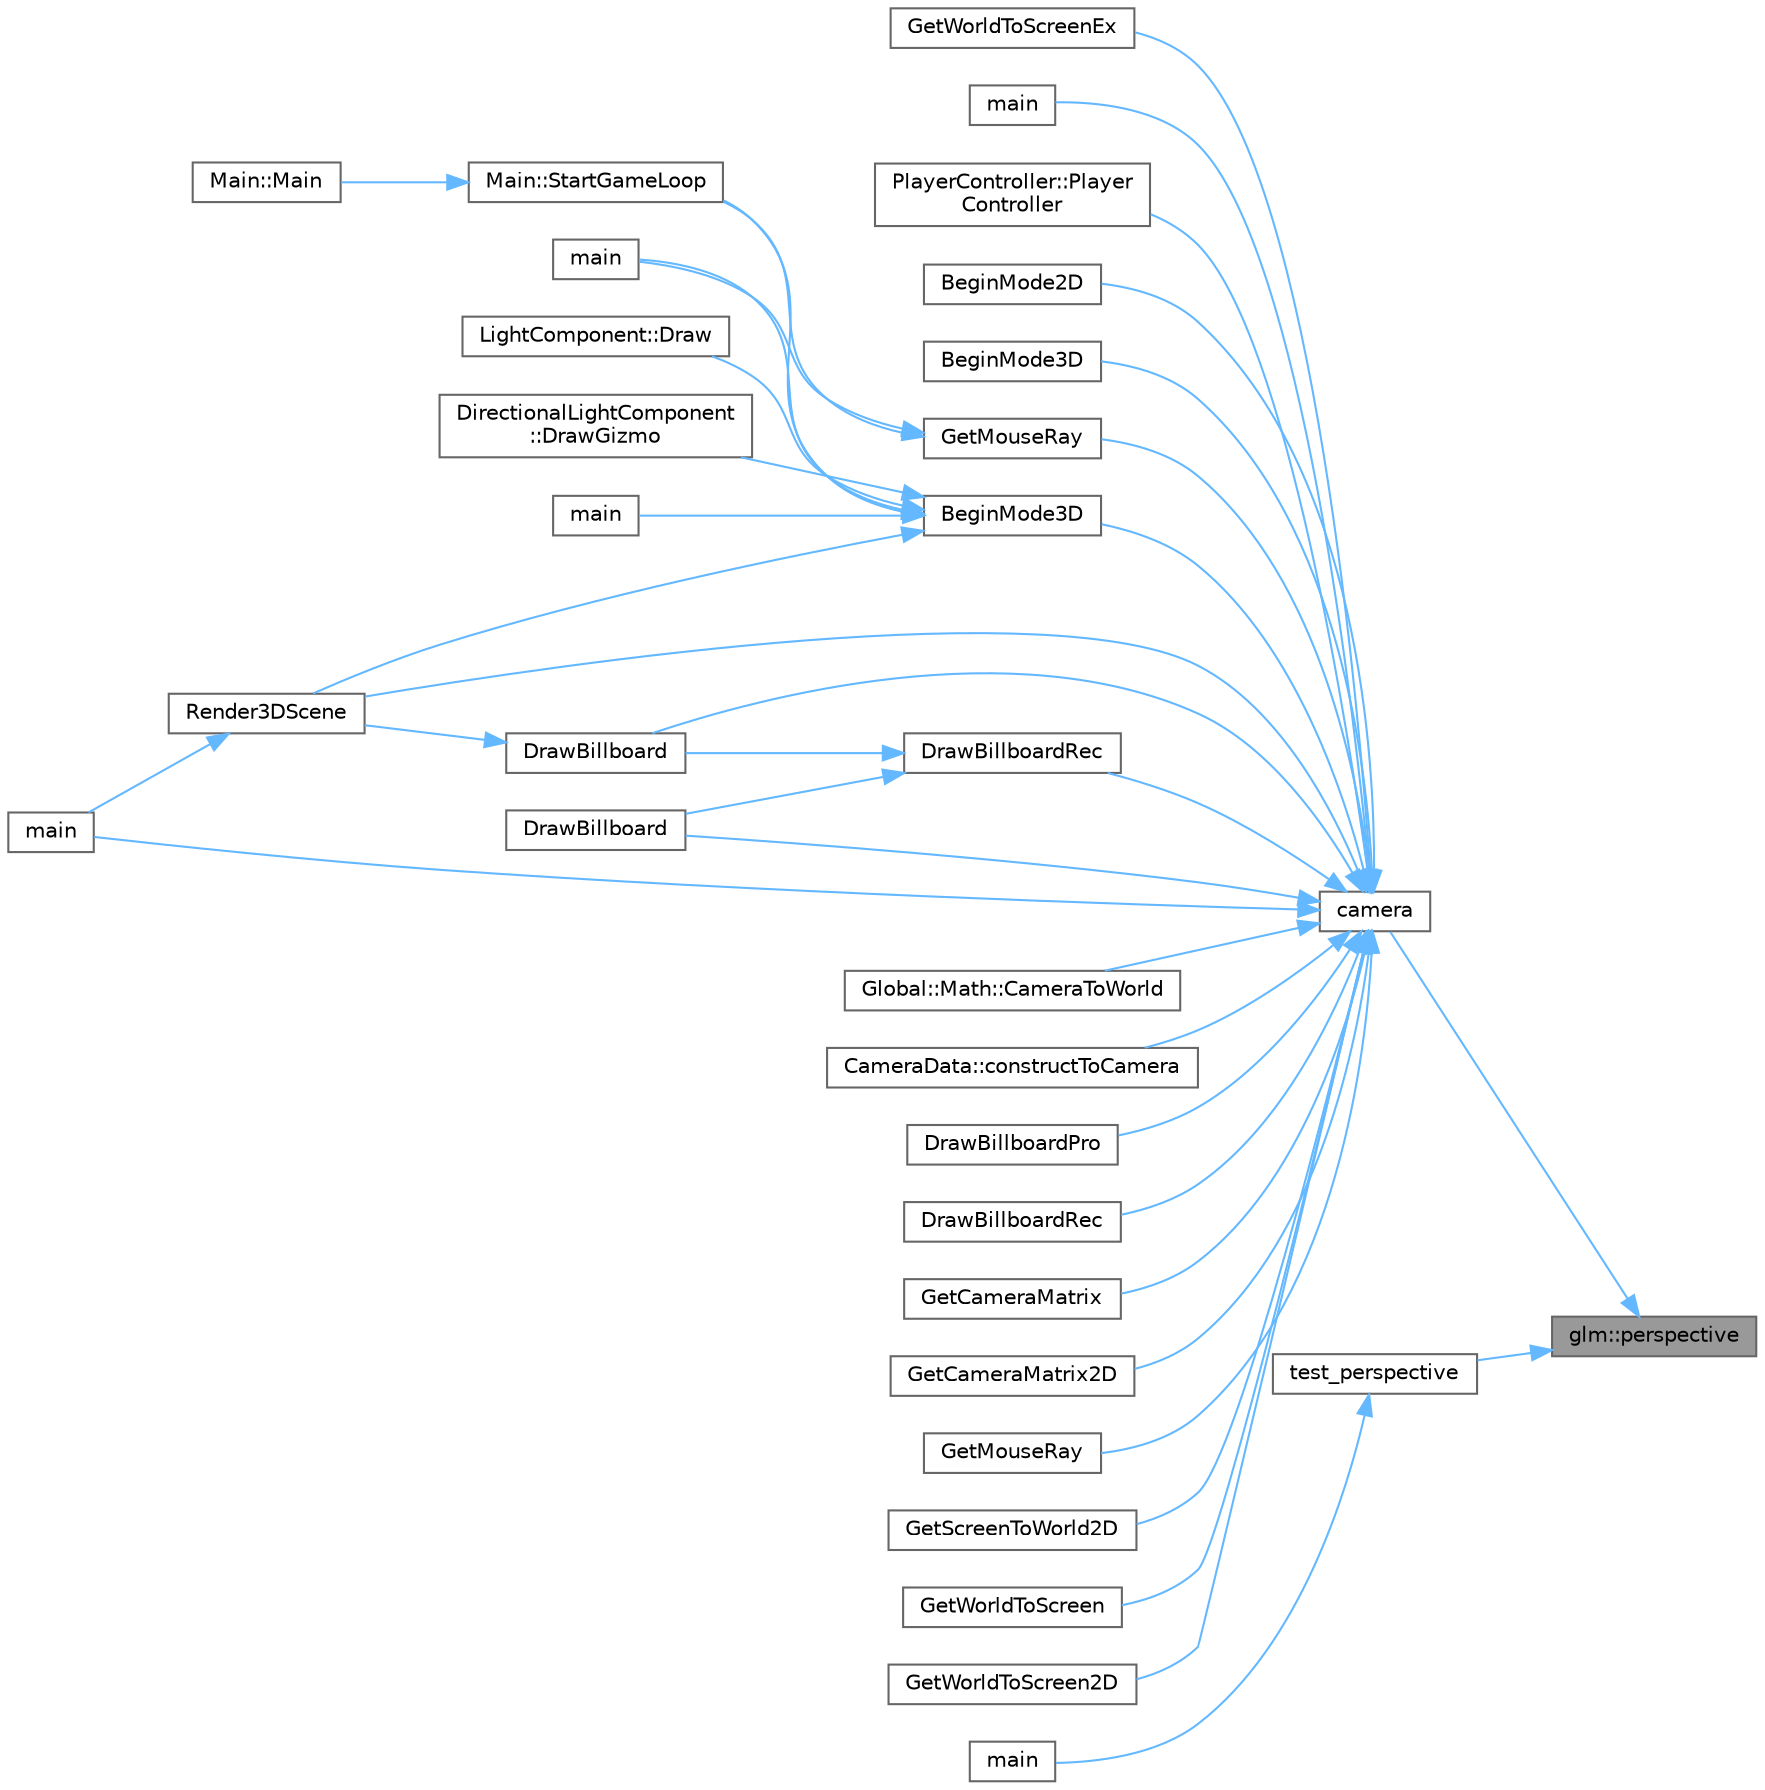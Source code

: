 digraph "glm::perspective"
{
 // LATEX_PDF_SIZE
  bgcolor="transparent";
  edge [fontname=Helvetica,fontsize=10,labelfontname=Helvetica,labelfontsize=10];
  node [fontname=Helvetica,fontsize=10,shape=box,height=0.2,width=0.4];
  rankdir="RL";
  Node1 [id="Node000001",label="glm::perspective",height=0.2,width=0.4,color="gray40", fillcolor="grey60", style="filled", fontcolor="black",tooltip=" "];
  Node1 -> Node2 [id="edge77_Node000001_Node000002",dir="back",color="steelblue1",style="solid",tooltip=" "];
  Node2 [id="Node000002",label="camera",height=0.2,width=0.4,color="grey40", fillcolor="white", style="filled",URL="$_classes_2lib_2glm_2test_2cmake_2test__find__glm_8cpp.html#a8f389d10179adf56cc907127d615c000",tooltip=" "];
  Node2 -> Node3 [id="edge78_Node000002_Node000003",dir="back",color="steelblue1",style="solid",tooltip=" "];
  Node3 [id="Node000003",label="BeginMode2D",height=0.2,width=0.4,color="grey40", fillcolor="white", style="filled",URL="$_old_2_classes_2lib_2rcore_8c.html#aafe334052bca4b8cdcce5adecfbc67c7",tooltip=" "];
  Node2 -> Node4 [id="edge79_Node000002_Node000004",dir="back",color="steelblue1",style="solid",tooltip=" "];
  Node4 [id="Node000004",label="BeginMode3D",height=0.2,width=0.4,color="grey40", fillcolor="white", style="filled",URL="$_classes_2lib_2rcore_8c.html#ac0458f5823cbb3e253d012f4386df71e",tooltip=" "];
  Node2 -> Node5 [id="edge80_Node000002_Node000005",dir="back",color="steelblue1",style="solid",tooltip=" "];
  Node5 [id="Node000005",label="BeginMode3D",height=0.2,width=0.4,color="grey40", fillcolor="white", style="filled",URL="$_old_2_classes_2lib_2rcore_8c.html#ac0458f5823cbb3e253d012f4386df71e",tooltip=" "];
  Node5 -> Node6 [id="edge81_Node000005_Node000006",dir="back",color="steelblue1",style="solid",tooltip=" "];
  Node6 [id="Node000006",label="LightComponent::Draw",height=0.2,width=0.4,color="grey40", fillcolor="white", style="filled",URL="$class_light_component.html#a0c2b41e339e319736fb46b4a8ff12b97",tooltip=" "];
  Node5 -> Node7 [id="edge82_Node000005_Node000007",dir="back",color="steelblue1",style="solid",tooltip=" "];
  Node7 [id="Node000007",label="DirectionalLightComponent\l::DrawGizmo",height=0.2,width=0.4,color="grey40", fillcolor="white", style="filled",URL="$class_directional_light_component.html#a190150ada7ffe8e53ae86c8e9d004f31",tooltip=" "];
  Node5 -> Node8 [id="edge83_Node000005_Node000008",dir="back",color="steelblue1",style="solid",tooltip=" "];
  Node8 [id="Node000008",label="main",height=0.2,width=0.4,color="grey40", fillcolor="white", style="filled",URL="$_classes_2_marching_cubes_8h.html#ae66f6b31b5ad750f1fe042a706a4e3d4",tooltip=" "];
  Node5 -> Node9 [id="edge84_Node000005_Node000009",dir="back",color="steelblue1",style="solid",tooltip=" "];
  Node9 [id="Node000009",label="main",height=0.2,width=0.4,color="grey40", fillcolor="white", style="filled",URL="$main_8cpp.html#a840291bc02cba5474a4cb46a9b9566fe",tooltip=" "];
  Node5 -> Node10 [id="edge85_Node000005_Node000010",dir="back",color="steelblue1",style="solid",tooltip=" "];
  Node10 [id="Node000010",label="Render3DScene",height=0.2,width=0.4,color="grey40", fillcolor="white", style="filled",URL="$_classes_2lib_2_raylib_erosion_standalone-main_2src_2main_8cpp.html#ad86ef8813977cfce37962bc5ceff25b3",tooltip=" "];
  Node10 -> Node11 [id="edge86_Node000010_Node000011",dir="back",color="steelblue1",style="solid",tooltip=" "];
  Node11 [id="Node000011",label="main",height=0.2,width=0.4,color="grey40", fillcolor="white", style="filled",URL="$_classes_2lib_2_raylib_erosion_standalone-main_2src_2main_8cpp.html#a840291bc02cba5474a4cb46a9b9566fe",tooltip=" "];
  Node5 -> Node12 [id="edge87_Node000005_Node000012",dir="back",color="steelblue1",style="solid",tooltip=" "];
  Node12 [id="Node000012",label="Main::StartGameLoop",height=0.2,width=0.4,color="grey40", fillcolor="white", style="filled",URL="$class_main.html#ae41f68a79f75d932839c81505b01b365",tooltip=" "];
  Node12 -> Node13 [id="edge88_Node000012_Node000013",dir="back",color="steelblue1",style="solid",tooltip=" "];
  Node13 [id="Node000013",label="Main::Main",height=0.2,width=0.4,color="grey40", fillcolor="white", style="filled",URL="$class_main.html#a50d4361a1b613205467a441b5c40c199",tooltip=" "];
  Node2 -> Node14 [id="edge89_Node000002_Node000014",dir="back",color="steelblue1",style="solid",tooltip=" "];
  Node14 [id="Node000014",label="Global::Math::CameraToWorld",height=0.2,width=0.4,color="grey40", fillcolor="white", style="filled",URL="$class_global_1_1_math.html#a05dc47d90fdc7114bea2de9db39fcb18",tooltip=" "];
  Node2 -> Node15 [id="edge90_Node000002_Node000015",dir="back",color="steelblue1",style="solid",tooltip=" "];
  Node15 [id="Node000015",label="CameraData::constructToCamera",height=0.2,width=0.4,color="grey40", fillcolor="white", style="filled",URL="$class_camera_data.html#ab02c7853c2ea6d33d346f1b863a45694",tooltip=" "];
  Node2 -> Node16 [id="edge91_Node000002_Node000016",dir="back",color="steelblue1",style="solid",tooltip=" "];
  Node16 [id="Node000016",label="DrawBillboard",height=0.2,width=0.4,color="grey40", fillcolor="white", style="filled",URL="$_classes_2lib_2_raylib_erosion_standalone-main_2raylib_2src_2models_8c.html#ae7037e4628c218a129ef41818ba824a5",tooltip=" "];
  Node2 -> Node17 [id="edge92_Node000002_Node000017",dir="back",color="steelblue1",style="solid",tooltip=" "];
  Node17 [id="Node000017",label="DrawBillboard",height=0.2,width=0.4,color="grey40", fillcolor="white", style="filled",URL="$_old_2_classes_2lib_2rmodels_8c.html#a91c826f25f6c8c9dac2a170f2fa9f73e",tooltip=" "];
  Node17 -> Node10 [id="edge93_Node000017_Node000010",dir="back",color="steelblue1",style="solid",tooltip=" "];
  Node2 -> Node18 [id="edge94_Node000002_Node000018",dir="back",color="steelblue1",style="solid",tooltip=" "];
  Node18 [id="Node000018",label="DrawBillboardPro",height=0.2,width=0.4,color="grey40", fillcolor="white", style="filled",URL="$_old_2_classes_2lib_2rmodels_8c.html#a65a8d3d882dd27491255eda7ddb51df9",tooltip=" "];
  Node2 -> Node19 [id="edge95_Node000002_Node000019",dir="back",color="steelblue1",style="solid",tooltip=" "];
  Node19 [id="Node000019",label="DrawBillboardRec",height=0.2,width=0.4,color="grey40", fillcolor="white", style="filled",URL="$_old_2_classes_2lib_2rmodels_8c.html#a0fb8e8e110d410452381595d148932c2",tooltip=" "];
  Node2 -> Node20 [id="edge96_Node000002_Node000020",dir="back",color="steelblue1",style="solid",tooltip=" "];
  Node20 [id="Node000020",label="DrawBillboardRec",height=0.2,width=0.4,color="grey40", fillcolor="white", style="filled",URL="$_classes_2lib_2raylib_2src_2models_8c.html#a74498df5d7e379ecfe9d9515d210783f",tooltip=" "];
  Node20 -> Node16 [id="edge97_Node000020_Node000016",dir="back",color="steelblue1",style="solid",tooltip=" "];
  Node20 -> Node17 [id="edge98_Node000020_Node000017",dir="back",color="steelblue1",style="solid",tooltip=" "];
  Node2 -> Node21 [id="edge99_Node000002_Node000021",dir="back",color="steelblue1",style="solid",tooltip=" "];
  Node21 [id="Node000021",label="GetCameraMatrix",height=0.2,width=0.4,color="grey40", fillcolor="white", style="filled",URL="$_old_2_classes_2lib_2rcore_8c.html#a5199e5731d1f8202c375c157da84d897",tooltip=" "];
  Node2 -> Node22 [id="edge100_Node000002_Node000022",dir="back",color="steelblue1",style="solid",tooltip=" "];
  Node22 [id="Node000022",label="GetCameraMatrix2D",height=0.2,width=0.4,color="grey40", fillcolor="white", style="filled",URL="$_old_2_classes_2lib_2rcore_8c.html#adc403b82ff73b4e9c88b6ab7c6fa42cb",tooltip=" "];
  Node2 -> Node23 [id="edge101_Node000002_Node000023",dir="back",color="steelblue1",style="solid",tooltip=" "];
  Node23 [id="Node000023",label="GetMouseRay",height=0.2,width=0.4,color="grey40", fillcolor="white", style="filled",URL="$_classes_2lib_2_raylib_erosion_standalone-main_2raylib_2src_2core_8c.html#adebca695e64d03e8b0df5f89148f438b",tooltip=" "];
  Node2 -> Node24 [id="edge102_Node000002_Node000024",dir="back",color="steelblue1",style="solid",tooltip=" "];
  Node24 [id="Node000024",label="GetMouseRay",height=0.2,width=0.4,color="grey40", fillcolor="white", style="filled",URL="$_old_2_classes_2lib_2rcore_8c.html#adebca695e64d03e8b0df5f89148f438b",tooltip=" "];
  Node24 -> Node9 [id="edge103_Node000024_Node000009",dir="back",color="steelblue1",style="solid",tooltip=" "];
  Node24 -> Node12 [id="edge104_Node000024_Node000012",dir="back",color="steelblue1",style="solid",tooltip=" "];
  Node2 -> Node25 [id="edge105_Node000002_Node000025",dir="back",color="steelblue1",style="solid",tooltip=" "];
  Node25 [id="Node000025",label="GetScreenToWorld2D",height=0.2,width=0.4,color="grey40", fillcolor="white", style="filled",URL="$_old_2_classes_2lib_2rcore_8c.html#a5e3e9e7f5e0a9b2632780721d5e14bab",tooltip=" "];
  Node2 -> Node26 [id="edge106_Node000002_Node000026",dir="back",color="steelblue1",style="solid",tooltip=" "];
  Node26 [id="Node000026",label="GetWorldToScreen",height=0.2,width=0.4,color="grey40", fillcolor="white", style="filled",URL="$_old_2_classes_2lib_2rcore_8c.html#a004634889dc275fe611014d7f2d26ac1",tooltip=" "];
  Node2 -> Node27 [id="edge107_Node000002_Node000027",dir="back",color="steelblue1",style="solid",tooltip=" "];
  Node27 [id="Node000027",label="GetWorldToScreen2D",height=0.2,width=0.4,color="grey40", fillcolor="white", style="filled",URL="$_old_2_classes_2lib_2rcore_8c.html#af318bdcc2e75a7f1cb1478435b2b4ba7",tooltip=" "];
  Node2 -> Node28 [id="edge108_Node000002_Node000028",dir="back",color="steelblue1",style="solid",tooltip=" "];
  Node28 [id="Node000028",label="GetWorldToScreenEx",height=0.2,width=0.4,color="grey40", fillcolor="white", style="filled",URL="$_old_2_classes_2lib_2rcore_8c.html#a2915910820e594159b54714227eec225",tooltip=" "];
  Node2 -> Node29 [id="edge109_Node000002_Node000029",dir="back",color="steelblue1",style="solid",tooltip=" "];
  Node29 [id="Node000029",label="main",height=0.2,width=0.4,color="grey40", fillcolor="white", style="filled",URL="$_classes_2lib_2glm_2test_2cmake_2test__find__glm_8cpp.html#ae66f6b31b5ad750f1fe042a706a4e3d4",tooltip=" "];
  Node2 -> Node11 [id="edge110_Node000002_Node000011",dir="back",color="steelblue1",style="solid",tooltip=" "];
  Node2 -> Node30 [id="edge111_Node000002_Node000030",dir="back",color="steelblue1",style="solid",tooltip=" "];
  Node30 [id="Node000030",label="PlayerController::Player\lController",height=0.2,width=0.4,color="grey40", fillcolor="white", style="filled",URL="$class_player_controller.html#adf577fa598d38b0c1af2156609b54e05",tooltip=" "];
  Node2 -> Node10 [id="edge112_Node000002_Node000010",dir="back",color="steelblue1",style="solid",tooltip=" "];
  Node1 -> Node31 [id="edge113_Node000001_Node000031",dir="back",color="steelblue1",style="solid",tooltip=" "];
  Node31 [id="Node000031",label="test_perspective",height=0.2,width=0.4,color="grey40", fillcolor="white", style="filled",URL="$_classes_2lib_2glm_2test_2gtc_2gtc__matrix__transform_8cpp.html#ad21558d4756f9843f6e19b7d51b7f4f9",tooltip=" "];
  Node31 -> Node32 [id="edge114_Node000031_Node000032",dir="back",color="steelblue1",style="solid",tooltip=" "];
  Node32 [id="Node000032",label="main",height=0.2,width=0.4,color="grey40", fillcolor="white", style="filled",URL="$_classes_2lib_2glm_2test_2gtc_2gtc__matrix__transform_8cpp.html#ae66f6b31b5ad750f1fe042a706a4e3d4",tooltip=" "];
}
